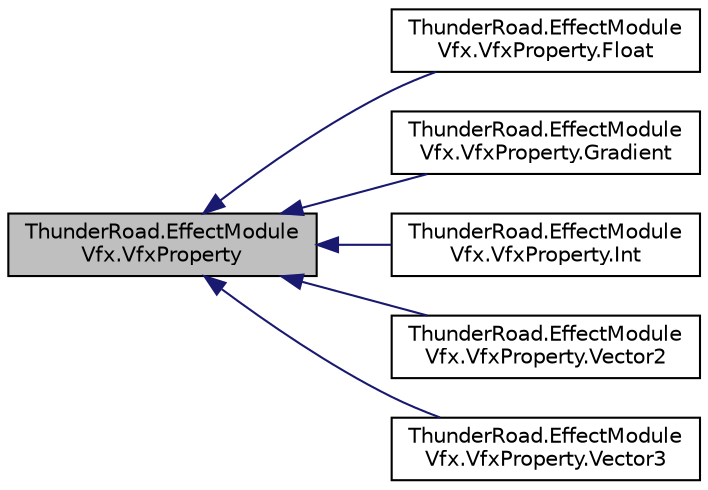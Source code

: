 digraph "ThunderRoad.EffectModuleVfx.VfxProperty"
{
 // LATEX_PDF_SIZE
  edge [fontname="Helvetica",fontsize="10",labelfontname="Helvetica",labelfontsize="10"];
  node [fontname="Helvetica",fontsize="10",shape=record];
  rankdir="LR";
  Node1 [label="ThunderRoad.EffectModule\lVfx.VfxProperty",height=0.2,width=0.4,color="black", fillcolor="grey75", style="filled", fontcolor="black",tooltip="Class VfxProperty."];
  Node1 -> Node2 [dir="back",color="midnightblue",fontsize="10",style="solid",fontname="Helvetica"];
  Node2 [label="ThunderRoad.EffectModule\lVfx.VfxProperty.Float",height=0.2,width=0.4,color="black", fillcolor="white", style="filled",URL="$class_thunder_road_1_1_effect_module_vfx_1_1_vfx_property_1_1_float.html",tooltip="Class Float. Implements the ThunderRoad.EffectModuleVfx.VfxProperty"];
  Node1 -> Node3 [dir="back",color="midnightblue",fontsize="10",style="solid",fontname="Helvetica"];
  Node3 [label="ThunderRoad.EffectModule\lVfx.VfxProperty.Gradient",height=0.2,width=0.4,color="black", fillcolor="white", style="filled",URL="$class_thunder_road_1_1_effect_module_vfx_1_1_vfx_property_1_1_gradient.html",tooltip="Class Gradient. Implements the ThunderRoad.EffectModuleVfx.VfxProperty"];
  Node1 -> Node4 [dir="back",color="midnightblue",fontsize="10",style="solid",fontname="Helvetica"];
  Node4 [label="ThunderRoad.EffectModule\lVfx.VfxProperty.Int",height=0.2,width=0.4,color="black", fillcolor="white", style="filled",URL="$class_thunder_road_1_1_effect_module_vfx_1_1_vfx_property_1_1_int.html",tooltip="Class Int. Implements the ThunderRoad.EffectModuleVfx.VfxProperty"];
  Node1 -> Node5 [dir="back",color="midnightblue",fontsize="10",style="solid",fontname="Helvetica"];
  Node5 [label="ThunderRoad.EffectModule\lVfx.VfxProperty.Vector2",height=0.2,width=0.4,color="black", fillcolor="white", style="filled",URL="$class_thunder_road_1_1_effect_module_vfx_1_1_vfx_property_1_1_vector2.html",tooltip="Class Vector2. Implements the ThunderRoad.EffectModuleVfx.VfxProperty"];
  Node1 -> Node6 [dir="back",color="midnightblue",fontsize="10",style="solid",fontname="Helvetica"];
  Node6 [label="ThunderRoad.EffectModule\lVfx.VfxProperty.Vector3",height=0.2,width=0.4,color="black", fillcolor="white", style="filled",URL="$class_thunder_road_1_1_effect_module_vfx_1_1_vfx_property_1_1_vector3.html",tooltip="Class Vector3. Implements the ThunderRoad.EffectModuleVfx.VfxProperty"];
}
